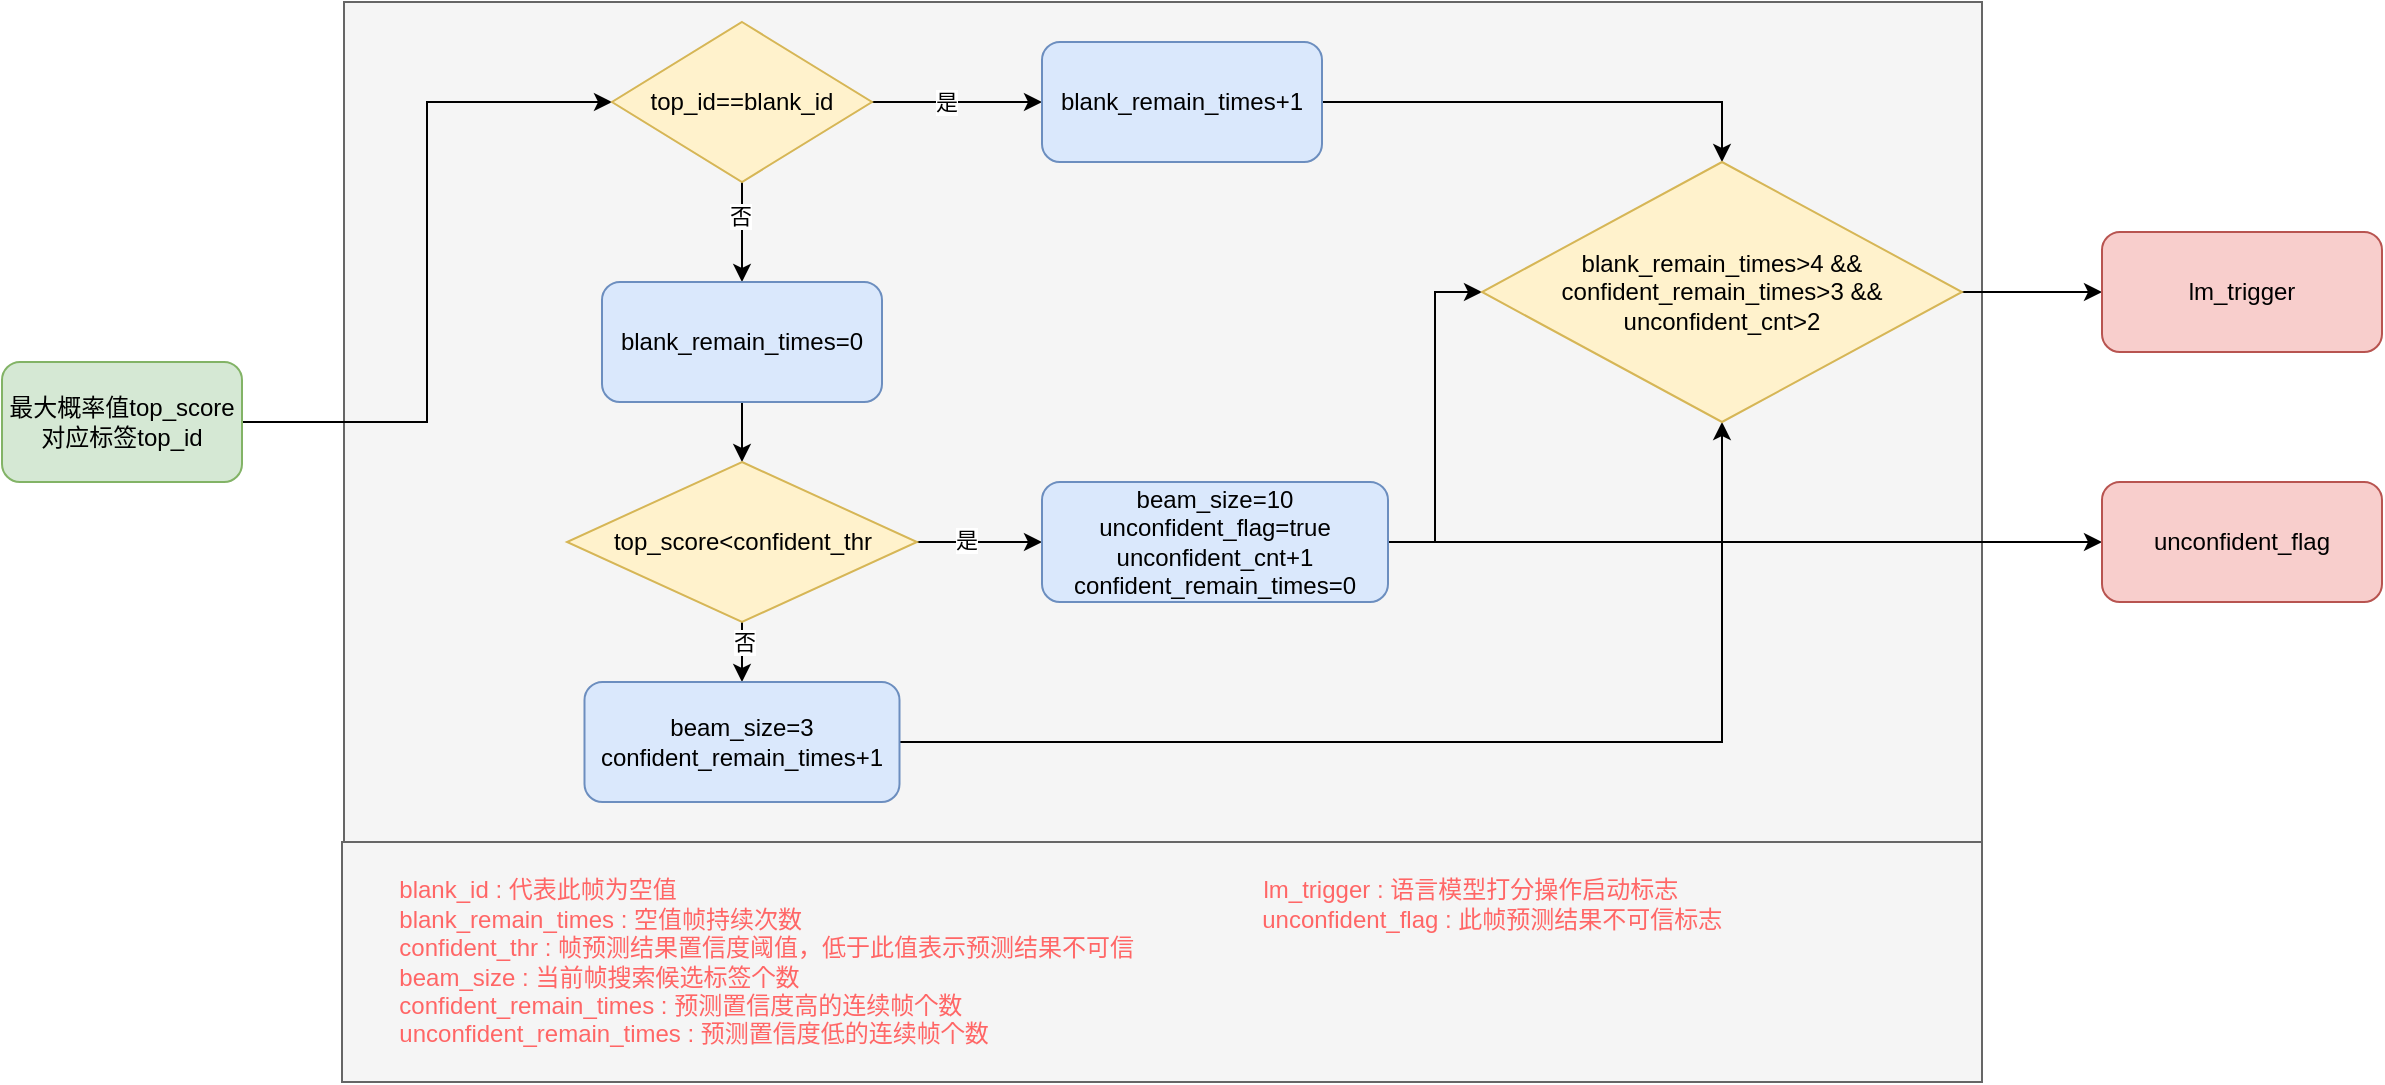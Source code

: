 <mxfile version="20.8.5" type="device" pages="3"><diagram id="PDz1o2X8g4K8-HK9xi3z" name="Page-1"><mxGraphModel dx="1247" dy="590" grid="1" gridSize="10" guides="1" tooltips="1" connect="1" arrows="1" fold="1" page="1" pageScale="1" pageWidth="827" pageHeight="1169" math="0" shadow="0"><root><mxCell id="0"/><mxCell id="1" parent="0"/><mxCell id="4uj9OZ4QqMjX-EZLKFP7-3" value="" style="rounded=0;whiteSpace=wrap;html=1;fillColor=#f5f5f5;fontColor=#333333;strokeColor=#666666;" vertex="1" parent="1"><mxGeometry x="441" width="819" height="420" as="geometry"/></mxCell><mxCell id="L5J593LK3L0rXvqqHMZ6-6" style="edgeStyle=orthogonalEdgeStyle;rounded=0;orthogonalLoop=1;jettySize=auto;html=1;exitX=1;exitY=0.5;exitDx=0;exitDy=0;entryX=0;entryY=0.5;entryDx=0;entryDy=0;" edge="1" parent="1" source="L5J593LK3L0rXvqqHMZ6-4" target="L5J593LK3L0rXvqqHMZ6-5"><mxGeometry relative="1" as="geometry"/></mxCell><mxCell id="L5J593LK3L0rXvqqHMZ6-4" value="&lt;div&gt;最大概率值top_score&lt;/div&gt;&lt;div&gt;对应标签top_id&lt;/div&gt;" style="rounded=1;whiteSpace=wrap;html=1;fillColor=#d5e8d4;strokeColor=#82b366;" vertex="1" parent="1"><mxGeometry x="270" y="180" width="120" height="60" as="geometry"/></mxCell><mxCell id="L5J593LK3L0rXvqqHMZ6-10" style="edgeStyle=orthogonalEdgeStyle;rounded=0;orthogonalLoop=1;jettySize=auto;html=1;exitX=0.5;exitY=1;exitDx=0;exitDy=0;entryX=0.5;entryY=0;entryDx=0;entryDy=0;" edge="1" parent="1" source="L5J593LK3L0rXvqqHMZ6-5" target="L5J593LK3L0rXvqqHMZ6-8"><mxGeometry relative="1" as="geometry"/></mxCell><mxCell id="L5J593LK3L0rXvqqHMZ6-12" value="否" style="edgeLabel;html=1;align=center;verticalAlign=middle;resizable=0;points=[];" vertex="1" connectable="0" parent="L5J593LK3L0rXvqqHMZ6-10"><mxGeometry x="-0.35" y="-1" relative="1" as="geometry"><mxPoint as="offset"/></mxGeometry></mxCell><mxCell id="L5J593LK3L0rXvqqHMZ6-11" style="edgeStyle=orthogonalEdgeStyle;rounded=0;orthogonalLoop=1;jettySize=auto;html=1;" edge="1" parent="1" source="L5J593LK3L0rXvqqHMZ6-5" target="L5J593LK3L0rXvqqHMZ6-9"><mxGeometry relative="1" as="geometry"/></mxCell><mxCell id="L5J593LK3L0rXvqqHMZ6-13" value="是" style="edgeLabel;html=1;align=center;verticalAlign=middle;resizable=0;points=[];" vertex="1" connectable="0" parent="L5J593LK3L0rXvqqHMZ6-11"><mxGeometry x="-0.147" relative="1" as="geometry"><mxPoint as="offset"/></mxGeometry></mxCell><mxCell id="L5J593LK3L0rXvqqHMZ6-5" value="top_id==blank_id" style="rhombus;whiteSpace=wrap;html=1;fillColor=#fff2cc;strokeColor=#d6b656;" vertex="1" parent="1"><mxGeometry x="575" y="10" width="130" height="80" as="geometry"/></mxCell><mxCell id="L5J593LK3L0rXvqqHMZ6-17" style="edgeStyle=orthogonalEdgeStyle;rounded=0;orthogonalLoop=1;jettySize=auto;html=1;exitX=0.5;exitY=1;exitDx=0;exitDy=0;entryX=0.5;entryY=0;entryDx=0;entryDy=0;" edge="1" parent="1" source="L5J593LK3L0rXvqqHMZ6-8" target="L5J593LK3L0rXvqqHMZ6-16"><mxGeometry relative="1" as="geometry"/></mxCell><mxCell id="L5J593LK3L0rXvqqHMZ6-8" value="blank_remain_times=0" style="rounded=1;whiteSpace=wrap;html=1;fillColor=#dae8fc;strokeColor=#6c8ebf;" vertex="1" parent="1"><mxGeometry x="570" y="140" width="140" height="60" as="geometry"/></mxCell><mxCell id="L5J593LK3L0rXvqqHMZ6-25" style="edgeStyle=orthogonalEdgeStyle;rounded=0;orthogonalLoop=1;jettySize=auto;html=1;exitX=1;exitY=0.5;exitDx=0;exitDy=0;entryX=0.5;entryY=0;entryDx=0;entryDy=0;" edge="1" parent="1" source="L5J593LK3L0rXvqqHMZ6-9" target="L5J593LK3L0rXvqqHMZ6-24"><mxGeometry relative="1" as="geometry"/></mxCell><mxCell id="L5J593LK3L0rXvqqHMZ6-9" value="blank_remain_times+1" style="rounded=1;whiteSpace=wrap;html=1;fillColor=#dae8fc;strokeColor=#6c8ebf;" vertex="1" parent="1"><mxGeometry x="790" y="20" width="140" height="60" as="geometry"/></mxCell><mxCell id="L5J593LK3L0rXvqqHMZ6-19" style="edgeStyle=orthogonalEdgeStyle;rounded=0;orthogonalLoop=1;jettySize=auto;html=1;exitX=1;exitY=0.5;exitDx=0;exitDy=0;entryX=0;entryY=0.5;entryDx=0;entryDy=0;" edge="1" parent="1" source="L5J593LK3L0rXvqqHMZ6-16" target="L5J593LK3L0rXvqqHMZ6-18"><mxGeometry relative="1" as="geometry"><Array as="points"><mxPoint x="790" y="270"/><mxPoint x="790" y="270"/></Array></mxGeometry></mxCell><mxCell id="L5J593LK3L0rXvqqHMZ6-20" value="是" style="edgeLabel;html=1;align=center;verticalAlign=middle;resizable=0;points=[];" vertex="1" connectable="0" parent="L5J593LK3L0rXvqqHMZ6-19"><mxGeometry x="-0.21" y="1" relative="1" as="geometry"><mxPoint as="offset"/></mxGeometry></mxCell><mxCell id="L5J593LK3L0rXvqqHMZ6-22" style="edgeStyle=orthogonalEdgeStyle;rounded=0;orthogonalLoop=1;jettySize=auto;html=1;exitX=0.5;exitY=1;exitDx=0;exitDy=0;entryX=0.5;entryY=0;entryDx=0;entryDy=0;" edge="1" parent="1" source="L5J593LK3L0rXvqqHMZ6-16" target="L5J593LK3L0rXvqqHMZ6-21"><mxGeometry relative="1" as="geometry"/></mxCell><mxCell id="L5J593LK3L0rXvqqHMZ6-23" value="否" style="edgeLabel;html=1;align=center;verticalAlign=middle;resizable=0;points=[];" vertex="1" connectable="0" parent="L5J593LK3L0rXvqqHMZ6-22"><mxGeometry x="-0.346" y="1" relative="1" as="geometry"><mxPoint as="offset"/></mxGeometry></mxCell><mxCell id="L5J593LK3L0rXvqqHMZ6-16" value="top_score&amp;lt;confident_thr" style="rhombus;whiteSpace=wrap;html=1;fillColor=#fff2cc;strokeColor=#d6b656;" vertex="1" parent="1"><mxGeometry x="552.5" y="230" width="175" height="80" as="geometry"/></mxCell><mxCell id="L5J593LK3L0rXvqqHMZ6-26" style="edgeStyle=orthogonalEdgeStyle;rounded=0;orthogonalLoop=1;jettySize=auto;html=1;entryX=0;entryY=0.5;entryDx=0;entryDy=0;" edge="1" parent="1" source="L5J593LK3L0rXvqqHMZ6-18" target="L5J593LK3L0rXvqqHMZ6-24"><mxGeometry relative="1" as="geometry"/></mxCell><mxCell id="L5J593LK3L0rXvqqHMZ6-31" style="edgeStyle=orthogonalEdgeStyle;rounded=0;orthogonalLoop=1;jettySize=auto;html=1;exitX=1;exitY=0.5;exitDx=0;exitDy=0;entryX=0;entryY=0.5;entryDx=0;entryDy=0;" edge="1" parent="1" source="L5J593LK3L0rXvqqHMZ6-18" target="L5J593LK3L0rXvqqHMZ6-30"><mxGeometry relative="1" as="geometry"/></mxCell><mxCell id="L5J593LK3L0rXvqqHMZ6-18" value="&lt;div&gt;beam_size=10&lt;/div&gt;&lt;div&gt;unconfident_flag=true&lt;/div&gt;&lt;div&gt;unconfident_cnt+1&lt;br&gt;&lt;/div&gt;&lt;div&gt;confident_remain_times=0&lt;/div&gt;" style="rounded=1;whiteSpace=wrap;html=1;fillColor=#dae8fc;strokeColor=#6c8ebf;" vertex="1" parent="1"><mxGeometry x="790" y="240" width="173" height="60" as="geometry"/></mxCell><mxCell id="L5J593LK3L0rXvqqHMZ6-27" style="edgeStyle=orthogonalEdgeStyle;rounded=0;orthogonalLoop=1;jettySize=auto;html=1;entryX=0.5;entryY=1;entryDx=0;entryDy=0;" edge="1" parent="1" source="L5J593LK3L0rXvqqHMZ6-21" target="L5J593LK3L0rXvqqHMZ6-24"><mxGeometry relative="1" as="geometry"/></mxCell><mxCell id="L5J593LK3L0rXvqqHMZ6-21" value="&lt;div&gt;beam_size=3&lt;/div&gt;&lt;div&gt;confident_remain_times+1&lt;/div&gt;" style="rounded=1;whiteSpace=wrap;html=1;fillColor=#dae8fc;strokeColor=#6c8ebf;" vertex="1" parent="1"><mxGeometry x="561.25" y="340" width="157.5" height="60" as="geometry"/></mxCell><mxCell id="L5J593LK3L0rXvqqHMZ6-29" style="edgeStyle=orthogonalEdgeStyle;rounded=0;orthogonalLoop=1;jettySize=auto;html=1;exitX=1;exitY=0.5;exitDx=0;exitDy=0;" edge="1" parent="1" source="L5J593LK3L0rXvqqHMZ6-24" target="L5J593LK3L0rXvqqHMZ6-28"><mxGeometry relative="1" as="geometry"/></mxCell><mxCell id="L5J593LK3L0rXvqqHMZ6-24" value="&lt;div&gt;blank_remain_times&amp;gt;4 &amp;amp;&amp;amp;&lt;/div&gt;&lt;div&gt;confident_remain_times&amp;gt;3 &amp;amp;&amp;amp;&lt;/div&gt;&lt;div&gt;unconfident_cnt&amp;gt;2&lt;br&gt;&lt;/div&gt;" style="rhombus;whiteSpace=wrap;html=1;fillColor=#fff2cc;strokeColor=#d6b656;" vertex="1" parent="1"><mxGeometry x="1010" y="80" width="240" height="130" as="geometry"/></mxCell><mxCell id="L5J593LK3L0rXvqqHMZ6-28" value="lm_trigger" style="rounded=1;whiteSpace=wrap;html=1;fillColor=#f8cecc;strokeColor=#b85450;" vertex="1" parent="1"><mxGeometry x="1320" y="115" width="140" height="60" as="geometry"/></mxCell><mxCell id="L5J593LK3L0rXvqqHMZ6-30" value="unconfident_flag" style="rounded=1;whiteSpace=wrap;html=1;fillColor=#f8cecc;strokeColor=#b85450;" vertex="1" parent="1"><mxGeometry x="1320" y="240" width="140" height="60" as="geometry"/></mxCell><mxCell id="L5J593LK3L0rXvqqHMZ6-32" value="&lt;div align=&quot;left&quot;&gt;&lt;font color=&quot;#FF6666&quot;&gt;&lt;span style=&quot;white-space: pre;&quot;&gt;&#9;&lt;/span&gt;blank_id : 代表此帧为空值&amp;nbsp;&amp;nbsp;&amp;nbsp;&amp;nbsp;&amp;nbsp;&amp;nbsp;&amp;nbsp;&amp;nbsp;&amp;nbsp;&amp;nbsp;&amp;nbsp;&amp;nbsp;&amp;nbsp;&amp;nbsp;&amp;nbsp;&amp;nbsp;&amp;nbsp;&amp;nbsp;&amp;nbsp;&amp;nbsp;&amp;nbsp;&amp;nbsp;&amp;nbsp;&amp;nbsp;&amp;nbsp;&amp;nbsp;&amp;nbsp;&amp;nbsp;&amp;nbsp;&amp;nbsp;&amp;nbsp;&amp;nbsp;&amp;nbsp;&amp;nbsp;&amp;nbsp;&amp;nbsp;&amp;nbsp;&amp;nbsp;&amp;nbsp;&amp;nbsp;&amp;nbsp;&amp;nbsp;&amp;nbsp;&amp;nbsp;&amp;nbsp;&amp;nbsp;&amp;nbsp;&amp;nbsp;&amp;nbsp;&amp;nbsp;&amp;nbsp;&amp;nbsp;&amp;nbsp;&amp;nbsp;&amp;nbsp;&amp;nbsp;&amp;nbsp;&amp;nbsp;&amp;nbsp;&amp;nbsp;&amp;nbsp;&amp;nbsp;&amp;nbsp;&amp;nbsp;&amp;nbsp;&amp;nbsp;&amp;nbsp;&amp;nbsp;&amp;nbsp;&amp;nbsp;&amp;nbsp;&amp;nbsp;&amp;nbsp;&amp;nbsp;&amp;nbsp;&amp;nbsp;&amp;nbsp;&amp;nbsp;&amp;nbsp;&amp;nbsp;&amp;nbsp;&amp;nbsp;&amp;nbsp;&amp;nbsp;&amp;nbsp;&amp;nbsp;&amp;nbsp; lm_trigger : 语言模型打分操作启动标志&lt;/font&gt;&lt;/div&gt;&lt;div align=&quot;left&quot;&gt;&lt;font color=&quot;#FF6666&quot;&gt;&lt;span style=&quot;white-space: pre;&quot;&gt;&#9;&lt;/span&gt;blank_remain_times : 空值帧持续次数&amp;nbsp;&amp;nbsp;&amp;nbsp;&amp;nbsp;&amp;nbsp;&amp;nbsp;&amp;nbsp;&amp;nbsp;&amp;nbsp;&amp;nbsp;&amp;nbsp;&amp;nbsp;&amp;nbsp;&amp;nbsp;&amp;nbsp;&amp;nbsp;&amp;nbsp;&amp;nbsp;&amp;nbsp;&amp;nbsp;&amp;nbsp;&amp;nbsp;&amp;nbsp;&amp;nbsp;&amp;nbsp;&amp;nbsp;&amp;nbsp;&amp;nbsp;&amp;nbsp;&amp;nbsp;&amp;nbsp;&amp;nbsp;&amp;nbsp;&amp;nbsp;&amp;nbsp;&amp;nbsp;&amp;nbsp;&amp;nbsp;&amp;nbsp;&amp;nbsp;&amp;nbsp;&amp;nbsp;&amp;nbsp;&amp;nbsp;&amp;nbsp;&amp;nbsp;&amp;nbsp;&amp;nbsp;&amp;nbsp;&amp;nbsp;&amp;nbsp;&amp;nbsp;&amp;nbsp;&amp;nbsp;&amp;nbsp;&amp;nbsp;&amp;nbsp;&amp;nbsp;&amp;nbsp;&amp;nbsp;&amp;nbsp;&amp;nbsp;&amp;nbsp;&amp;nbsp;&amp;nbsp;&amp;nbsp;&amp;nbsp;&amp;nbsp; unconfident_flag : 此帧预测结果不可信标志&lt;br&gt;&lt;/font&gt;&lt;/div&gt;&lt;div align=&quot;left&quot;&gt;&lt;font color=&quot;#FF6666&quot;&gt;&lt;span style=&quot;white-space: pre;&quot;&gt;&#9;&lt;/span&gt;confident_thr : 帧预测结果置信度阈值，低于此值表示预测结果不可信&lt;/font&gt;&lt;/div&gt;&lt;div align=&quot;left&quot;&gt;&lt;font color=&quot;#FF6666&quot;&gt;&lt;span style=&quot;white-space: pre;&quot;&gt;&#9;&lt;/span&gt;beam_size : 当前帧搜索候选标签个数&lt;/font&gt;&lt;/div&gt;&lt;div align=&quot;left&quot;&gt;&lt;font color=&quot;#FF6666&quot;&gt;&lt;span style=&quot;white-space: pre;&quot;&gt;&#9;&lt;/span&gt;confident_remain_times : 预测置信度高的连续帧个数&lt;/font&gt;&lt;/div&gt;&lt;div align=&quot;left&quot;&gt;&lt;font color=&quot;#FF6666&quot;&gt;&lt;span style=&quot;white-space: pre;&quot;&gt;&#9;&lt;/span&gt;unconfident_remain_times : 预测置信度低的连续帧个数&lt;br&gt;&lt;/font&gt; &lt;/div&gt;" style="text;html=1;strokeColor=#666666;fillColor=#f5f5f5;align=left;verticalAlign=middle;whiteSpace=wrap;rounded=0;fontColor=#333333;" vertex="1" parent="1"><mxGeometry x="440" y="420" width="820" height="120" as="geometry"/></mxCell></root></mxGraphModel></diagram><diagram id="_RbqZdzndg4VtLTRG71p" name="Page-2"><mxGraphModel dx="2514" dy="798" grid="1" gridSize="10" guides="1" tooltips="1" connect="1" arrows="1" fold="1" page="1" pageScale="1" pageWidth="827" pageHeight="1169" math="0" shadow="0"><root><mxCell id="0"/><mxCell id="1" parent="0"/><mxCell id="NLrEDPC5dHVvIVc8vqkC-7" style="edgeStyle=orthogonalEdgeStyle;rounded=0;orthogonalLoop=1;jettySize=auto;html=1;" edge="1" parent="1" source="NLrEDPC5dHVvIVc8vqkC-8" target="NLrEDPC5dHVvIVc8vqkC-10"><mxGeometry relative="1" as="geometry"/></mxCell><mxCell id="NLrEDPC5dHVvIVc8vqkC-8" value="&lt;div&gt;CTC 似然分布&lt;/div&gt;&lt;div&gt;（帧级别）&lt;br&gt;&lt;/div&gt;" style="rounded=1;whiteSpace=wrap;html=1;fillColor=#d5e8d4;strokeColor=#82b366;" vertex="1" parent="1"><mxGeometry x="-610" y="30" width="120" height="60" as="geometry"/></mxCell><mxCell id="P08XOlWVe7pLrQNjIj9t-1" style="edgeStyle=orthogonalEdgeStyle;rounded=0;orthogonalLoop=1;jettySize=auto;html=1;exitX=0.5;exitY=1;exitDx=0;exitDy=0;entryX=0.5;entryY=0;entryDx=0;entryDy=0;fontColor=#33001A;" edge="1" parent="1" source="NLrEDPC5dHVvIVc8vqkC-10" target="NLrEDPC5dHVvIVc8vqkC-12"><mxGeometry relative="1" as="geometry"/></mxCell><mxCell id="NLrEDPC5dHVvIVc8vqkC-10" value="topK提取" style="rounded=1;whiteSpace=wrap;html=1;fillColor=#dae8fc;strokeColor=#6c8ebf;" vertex="1" parent="1"><mxGeometry x="-610" y="130" width="120" height="60" as="geometry"/></mxCell><mxCell id="NLrEDPC5dHVvIVc8vqkC-11" style="edgeStyle=orthogonalEdgeStyle;rounded=0;orthogonalLoop=1;jettySize=auto;html=1;exitX=1;exitY=0.5;exitDx=0;exitDy=0;entryX=0;entryY=0.5;entryDx=0;entryDy=0;fontColor=#33001A;" edge="1" parent="1" source="NLrEDPC5dHVvIVc8vqkC-12" target="NLrEDPC5dHVvIVc8vqkC-18"><mxGeometry relative="1" as="geometry"/></mxCell><mxCell id="NLrEDPC5dHVvIVc8vqkC-12" value="&lt;div&gt;最大概率值top_score&lt;/div&gt;&lt;div&gt;对应标签top_id&lt;/div&gt;" style="rounded=1;whiteSpace=wrap;html=1;fillColor=#dae8fc;strokeColor=#6c8ebf;" vertex="1" parent="1"><mxGeometry x="-610" y="230" width="120" height="60" as="geometry"/></mxCell><mxCell id="NLrEDPC5dHVvIVc8vqkC-21" style="edgeStyle=orthogonalEdgeStyle;rounded=0;orthogonalLoop=1;jettySize=auto;html=1;exitX=1;exitY=0.5;exitDx=0;exitDy=0;entryX=0;entryY=0.5;entryDx=0;entryDy=0;fontColor=#33001A;" edge="1" parent="1" source="NLrEDPC5dHVvIVc8vqkC-14" target="NLrEDPC5dHVvIVc8vqkC-20"><mxGeometry relative="1" as="geometry"/></mxCell><mxCell id="NLrEDPC5dHVvIVc8vqkC-14" value="unconfident_flag" style="rounded=1;whiteSpace=wrap;html=1;fillColor=#dae8fc;strokeColor=#6c8ebf;" vertex="1" parent="1"><mxGeometry x="-183" y="50" width="140" height="60" as="geometry"/></mxCell><mxCell id="NLrEDPC5dHVvIVc8vqkC-16" style="edgeStyle=orthogonalEdgeStyle;rounded=0;orthogonalLoop=1;jettySize=auto;html=1;exitX=1;exitY=0.5;exitDx=0;exitDy=0;entryX=0;entryY=0.5;entryDx=0;entryDy=0;fontColor=#33001A;" edge="1" parent="1" source="NLrEDPC5dHVvIVc8vqkC-18" target="NLrEDPC5dHVvIVc8vqkC-14"><mxGeometry relative="1" as="geometry"/></mxCell><mxCell id="NLrEDPC5dHVvIVc8vqkC-17" style="edgeStyle=orthogonalEdgeStyle;rounded=0;orthogonalLoop=1;jettySize=auto;html=1;exitX=1;exitY=0.5;exitDx=0;exitDy=0;entryX=0;entryY=0.5;entryDx=0;entryDy=0;fontColor=#33001A;" edge="1" parent="1" source="NLrEDPC5dHVvIVc8vqkC-18" target="NLrEDPC5dHVvIVc8vqkC-19"><mxGeometry relative="1" as="geometry"/></mxCell><mxCell id="NLrEDPC5dHVvIVc8vqkC-25" style="edgeStyle=orthogonalEdgeStyle;rounded=0;orthogonalLoop=1;jettySize=auto;html=1;exitX=0.5;exitY=1;exitDx=0;exitDy=0;entryX=0;entryY=0.5;entryDx=0;entryDy=0;fontColor=#33001A;" edge="1" parent="1" source="NLrEDPC5dHVvIVc8vqkC-18" target="NLrEDPC5dHVvIVc8vqkC-24"><mxGeometry relative="1" as="geometry"/></mxCell><mxCell id="NLrEDPC5dHVvIVc8vqkC-18" value="&lt;div&gt;&lt;font color=&quot;#33001A&quot;&gt;语言模型启动&lt;/font&gt;&lt;/div&gt;&lt;div&gt;&lt;font color=&quot;#33001A&quot;&gt;检测模块&lt;/font&gt;&lt;/div&gt;" style="rounded=0;whiteSpace=wrap;html=1;fillColor=#e1d5e7;strokeColor=#9673a6;" vertex="1" parent="1"><mxGeometry x="-390" y="130" width="120" height="60" as="geometry"/></mxCell><mxCell id="NLrEDPC5dHVvIVc8vqkC-22" style="edgeStyle=orthogonalEdgeStyle;rounded=0;orthogonalLoop=1;jettySize=auto;html=1;exitX=1;exitY=0.5;exitDx=0;exitDy=0;fontColor=#33001A;" edge="1" parent="1" source="NLrEDPC5dHVvIVc8vqkC-19" target="NLrEDPC5dHVvIVc8vqkC-20"><mxGeometry relative="1" as="geometry"/></mxCell><mxCell id="NLrEDPC5dHVvIVc8vqkC-19" value="beam_size" style="rounded=1;whiteSpace=wrap;html=1;fillColor=#dae8fc;strokeColor=#6c8ebf;" vertex="1" parent="1"><mxGeometry x="-183" y="130" width="140" height="60" as="geometry"/></mxCell><mxCell id="NLrEDPC5dHVvIVc8vqkC-29" style="edgeStyle=orthogonalEdgeStyle;rounded=0;orthogonalLoop=1;jettySize=auto;html=1;fontColor=#33001A;exitX=0.5;exitY=1;exitDx=0;exitDy=0;" edge="1" parent="1" source="NLrEDPC5dHVvIVc8vqkC-20" target="NLrEDPC5dHVvIVc8vqkC-24"><mxGeometry relative="1" as="geometry"/></mxCell><mxCell id="NLrEDPC5dHVvIVc8vqkC-20" value="prefix_beam_search" style="rounded=1;whiteSpace=wrap;html=1;fillColor=#dae8fc;strokeColor=#6c8ebf;" vertex="1" parent="1"><mxGeometry x="50" y="130" width="120" height="60" as="geometry"/></mxCell><mxCell id="NLrEDPC5dHVvIVc8vqkC-31" style="edgeStyle=orthogonalEdgeStyle;rounded=0;orthogonalLoop=1;jettySize=auto;html=1;exitX=0.5;exitY=1;exitDx=0;exitDy=0;entryX=0.5;entryY=0;entryDx=0;entryDy=0;fontColor=#33001A;" edge="1" parent="1" source="NLrEDPC5dHVvIVc8vqkC-24" target="NLrEDPC5dHVvIVc8vqkC-26"><mxGeometry relative="1" as="geometry"/></mxCell><mxCell id="NLrEDPC5dHVvIVc8vqkC-32" value="是" style="edgeLabel;html=1;align=center;verticalAlign=middle;resizable=0;points=[];fontColor=#33001A;" vertex="1" connectable="0" parent="NLrEDPC5dHVvIVc8vqkC-31"><mxGeometry x="-0.2" y="-1" relative="1" as="geometry"><mxPoint as="offset"/></mxGeometry></mxCell><mxCell id="NLrEDPC5dHVvIVc8vqkC-34" style="edgeStyle=orthogonalEdgeStyle;rounded=0;orthogonalLoop=1;jettySize=auto;html=1;exitX=1;exitY=0.5;exitDx=0;exitDy=0;fontColor=#33001A;" edge="1" parent="1" source="NLrEDPC5dHVvIVc8vqkC-24" target="NLrEDPC5dHVvIVc8vqkC-37"><mxGeometry relative="1" as="geometry"/></mxCell><mxCell id="NLrEDPC5dHVvIVc8vqkC-35" value="否" style="edgeLabel;html=1;align=center;verticalAlign=middle;resizable=0;points=[];fontColor=#33001A;" vertex="1" connectable="0" parent="NLrEDPC5dHVvIVc8vqkC-34"><mxGeometry x="-0.285" y="2" relative="1" as="geometry"><mxPoint as="offset"/></mxGeometry></mxCell><mxCell id="NLrEDPC5dHVvIVc8vqkC-24" value="lm_trigger" style="rhombus;whiteSpace=wrap;html=1;fillColor=#fff2cc;strokeColor=#d6b656;" vertex="1" parent="1"><mxGeometry x="-260" y="260" width="80" height="80" as="geometry"/></mxCell><mxCell id="NLrEDPC5dHVvIVc8vqkC-36" style="edgeStyle=orthogonalEdgeStyle;rounded=0;orthogonalLoop=1;jettySize=auto;html=1;exitX=1;exitY=0.5;exitDx=0;exitDy=0;entryX=0.5;entryY=1;entryDx=0;entryDy=0;fontColor=#33001A;" edge="1" parent="1" source="NLrEDPC5dHVvIVc8vqkC-26" target="NLrEDPC5dHVvIVc8vqkC-33"><mxGeometry relative="1" as="geometry"/></mxCell><mxCell id="NLrEDPC5dHVvIVc8vqkC-26" value="&lt;div&gt;&lt;font color=&quot;#33001A&quot;&gt;语言模型打分&lt;/font&gt;&lt;/div&gt;&lt;div&gt;&lt;font color=&quot;#33001A&quot;&gt;筛选模块&lt;br&gt;&lt;/font&gt;&lt;/div&gt;" style="rounded=0;whiteSpace=wrap;html=1;fillColor=#e1d5e7;strokeColor=#9673a6;" vertex="1" parent="1"><mxGeometry x="-280" y="380" width="120" height="60" as="geometry"/></mxCell><mxCell id="NLrEDPC5dHVvIVc8vqkC-33" value="N-best结果" style="rounded=1;whiteSpace=wrap;html=1;fillColor=#f8cecc;strokeColor=#b85450;" vertex="1" parent="1"><mxGeometry x="50" y="270" width="120" height="60" as="geometry"/></mxCell><mxCell id="NLrEDPC5dHVvIVc8vqkC-38" style="edgeStyle=orthogonalEdgeStyle;rounded=0;orthogonalLoop=1;jettySize=auto;html=1;exitX=1;exitY=0.5;exitDx=0;exitDy=0;fontColor=#33001A;" edge="1" parent="1" source="NLrEDPC5dHVvIVc8vqkC-37" target="NLrEDPC5dHVvIVc8vqkC-33"><mxGeometry relative="1" as="geometry"/></mxCell><mxCell id="NLrEDPC5dHVvIVc8vqkC-37" value="topN截取" style="rounded=1;whiteSpace=wrap;html=1;fillColor=#dae8fc;strokeColor=#6c8ebf;" vertex="1" parent="1"><mxGeometry x="-120" y="270" width="120" height="60" as="geometry"/></mxCell></root></mxGraphModel></diagram><diagram id="pQHeo53T0DejZUWnGUb8" name="Page-3"><mxGraphModel dx="1434" dy="678" grid="1" gridSize="10" guides="1" tooltips="1" connect="1" arrows="1" fold="1" page="1" pageScale="1" pageWidth="827" pageHeight="1169" math="0" shadow="0"><root><mxCell id="0"/><mxCell id="1" parent="0"/><mxCell id="45UEsTqTS7B1j9sCrjXE-1" value="" style="rounded=0;whiteSpace=wrap;html=1;fontColor=#333333;fillColor=#f5f5f5;strokeColor=#666666;" vertex="1" parent="1"><mxGeometry x="240" y="130" width="730" height="450" as="geometry"/></mxCell><mxCell id="MkTpF42nIx2Bbu7AjMUQ-5" style="edgeStyle=orthogonalEdgeStyle;rounded=0;orthogonalLoop=1;jettySize=auto;html=1;exitX=1;exitY=0.5;exitDx=0;exitDy=0;fontColor=#33001A;" edge="1" parent="1" source="MkTpF42nIx2Bbu7AjMUQ-1" target="MkTpF42nIx2Bbu7AjMUQ-3"><mxGeometry relative="1" as="geometry"/></mxCell><mxCell id="00KoAW8fVTlIQuRmR6-Z-3" style="edgeStyle=orthogonalEdgeStyle;rounded=0;orthogonalLoop=1;jettySize=auto;html=1;exitX=1;exitY=0.5;exitDx=0;exitDy=0;fontColor=#33001A;entryX=0;entryY=0.5;entryDx=0;entryDy=0;" edge="1" parent="1" source="MkTpF42nIx2Bbu7AjMUQ-1" target="MkTpF42nIx2Bbu7AjMUQ-7"><mxGeometry relative="1" as="geometry"><mxPoint x="490" y="370" as="targetPoint"/><Array as="points"><mxPoint x="230" y="310"/><mxPoint x="230" y="360"/><mxPoint x="650" y="360"/><mxPoint x="650" y="400"/></Array></mxGeometry></mxCell><mxCell id="MkTpF42nIx2Bbu7AjMUQ-1" value="&lt;div&gt;prefix beam search&lt;/div&gt;&lt;div&gt;输出候选序列&lt;/div&gt;" style="rounded=1;whiteSpace=wrap;html=1;fillColor=#d5e8d4;strokeColor=#82b366;" vertex="1" parent="1"><mxGeometry x="100" y="280" width="120" height="60" as="geometry"/></mxCell><mxCell id="MkTpF42nIx2Bbu7AjMUQ-3" value="&lt;div&gt;id序列转化为文本序列&lt;/div&gt;" style="rounded=1;whiteSpace=wrap;html=1;fillColor=#dae8fc;strokeColor=#6c8ebf;" vertex="1" parent="1"><mxGeometry x="250" y="280" width="220" height="60" as="geometry"/></mxCell><mxCell id="MkTpF42nIx2Bbu7AjMUQ-6" style="edgeStyle=orthogonalEdgeStyle;rounded=0;orthogonalLoop=1;jettySize=auto;html=1;exitX=0.5;exitY=1;exitDx=0;exitDy=0;entryX=0.5;entryY=0;entryDx=0;entryDy=0;fontColor=#33001A;" edge="1" parent="1" source="MkTpF42nIx2Bbu7AjMUQ-4" target="MkTpF42nIx2Bbu7AjMUQ-3"><mxGeometry relative="1" as="geometry"/></mxCell><mxCell id="MkTpF42nIx2Bbu7AjMUQ-4" value="语音识别模型词典" style="rounded=1;whiteSpace=wrap;html=1;fillColor=#fff2cc;strokeColor=#d6b656;" vertex="1" parent="1"><mxGeometry x="300" y="170" width="120" height="60" as="geometry"/></mxCell><mxCell id="MkTpF42nIx2Bbu7AjMUQ-18" style="edgeStyle=orthogonalEdgeStyle;rounded=0;orthogonalLoop=1;jettySize=auto;html=1;entryX=0.5;entryY=1;entryDx=0;entryDy=0;fontColor=#33001A;" edge="1" parent="1" source="MkTpF42nIx2Bbu7AjMUQ-7" target="MkTpF42nIx2Bbu7AjMUQ-13"><mxGeometry relative="1" as="geometry"/></mxCell><mxCell id="MkTpF42nIx2Bbu7AjMUQ-20" style="edgeStyle=orthogonalEdgeStyle;rounded=0;orthogonalLoop=1;jettySize=auto;html=1;fontColor=#33001A;" edge="1" parent="1" source="MkTpF42nIx2Bbu7AjMUQ-7" target="MkTpF42nIx2Bbu7AjMUQ-17"><mxGeometry relative="1" as="geometry"/></mxCell><mxCell id="MkTpF42nIx2Bbu7AjMUQ-7" value="不确信帧index" style="rounded=1;whiteSpace=wrap;html=1;fillColor=#e1d5e7;strokeColor=#9673a6;" vertex="1" parent="1"><mxGeometry x="670" y="370" width="120" height="60" as="geometry"/></mxCell><mxCell id="MkTpF42nIx2Bbu7AjMUQ-12" style="edgeStyle=orthogonalEdgeStyle;rounded=0;orthogonalLoop=1;jettySize=auto;html=1;entryX=0.5;entryY=0;entryDx=0;entryDy=0;fontColor=#33001A;" edge="1" parent="1" source="MkTpF42nIx2Bbu7AjMUQ-8" target="MkTpF42nIx2Bbu7AjMUQ-10"><mxGeometry relative="1" as="geometry"/></mxCell><mxCell id="MkTpF42nIx2Bbu7AjMUQ-8" value="&lt;div&gt;Kenlm n-gram&lt;/div&gt;&lt;div&gt;语言模型&lt;br&gt;&lt;/div&gt;" style="rounded=1;whiteSpace=wrap;html=1;fillColor=#fff2cc;strokeColor=#d6b656;" vertex="1" parent="1"><mxGeometry x="510" y="170" width="120" height="60" as="geometry"/></mxCell><mxCell id="MkTpF42nIx2Bbu7AjMUQ-21" style="edgeStyle=orthogonalEdgeStyle;rounded=0;orthogonalLoop=1;jettySize=auto;html=1;exitX=0.5;exitY=1;exitDx=0;exitDy=0;fontColor=#33001A;" edge="1" parent="1" source="MkTpF42nIx2Bbu7AjMUQ-9" target="MkTpF42nIx2Bbu7AjMUQ-19"><mxGeometry relative="1" as="geometry"/></mxCell><mxCell id="MkTpF42nIx2Bbu7AjMUQ-9" value="&lt;div&gt;Bert&lt;br&gt;&lt;/div&gt;&lt;div&gt;语言模型&lt;br&gt;&lt;/div&gt;" style="rounded=1;whiteSpace=wrap;html=1;fillColor=#fff2cc;strokeColor=#d6b656;" vertex="1" parent="1"><mxGeometry x="510" y="370" width="120" height="60" as="geometry"/></mxCell><mxCell id="MkTpF42nIx2Bbu7AjMUQ-14" style="edgeStyle=orthogonalEdgeStyle;rounded=0;orthogonalLoop=1;jettySize=auto;html=1;fontColor=#33001A;" edge="1" parent="1" source="MkTpF42nIx2Bbu7AjMUQ-10" target="MkTpF42nIx2Bbu7AjMUQ-13"><mxGeometry relative="1" as="geometry"/></mxCell><mxCell id="MkTpF42nIx2Bbu7AjMUQ-10" value="ngram词得分计算" style="rounded=1;whiteSpace=wrap;html=1;fillColor=#dae8fc;strokeColor=#6c8ebf;" vertex="1" parent="1"><mxGeometry x="510" y="280" width="120" height="60" as="geometry"/></mxCell><mxCell id="MkTpF42nIx2Bbu7AjMUQ-11" value="" style="edgeStyle=orthogonalEdgeStyle;rounded=0;orthogonalLoop=1;jettySize=auto;html=1;fontColor=#33001A;" edge="1" parent="1" source="MkTpF42nIx2Bbu7AjMUQ-3" target="MkTpF42nIx2Bbu7AjMUQ-10"><mxGeometry relative="1" as="geometry"/></mxCell><mxCell id="MkTpF42nIx2Bbu7AjMUQ-23" style="edgeStyle=orthogonalEdgeStyle;rounded=0;orthogonalLoop=1;jettySize=auto;html=1;entryX=0;entryY=0.5;entryDx=0;entryDy=0;fontColor=#33001A;" edge="1" parent="1" source="MkTpF42nIx2Bbu7AjMUQ-13" target="MkTpF42nIx2Bbu7AjMUQ-16"><mxGeometry relative="1" as="geometry"/></mxCell><mxCell id="MkTpF42nIx2Bbu7AjMUQ-13" value="序列得分计算" style="rounded=1;whiteSpace=wrap;html=1;fillColor=#dae8fc;strokeColor=#6c8ebf;" vertex="1" parent="1"><mxGeometry x="670" y="280" width="120" height="60" as="geometry"/></mxCell><mxCell id="MkTpF42nIx2Bbu7AjMUQ-22" style="edgeStyle=orthogonalEdgeStyle;rounded=0;orthogonalLoop=1;jettySize=auto;html=1;entryX=-0.008;entryY=0.617;entryDx=0;entryDy=0;entryPerimeter=0;fontColor=#33001A;" edge="1" parent="1" source="MkTpF42nIx2Bbu7AjMUQ-16" target="MkTpF42nIx2Bbu7AjMUQ-19"><mxGeometry relative="1" as="geometry"><Array as="points"><mxPoint x="890" y="450"/><mxPoint x="490" y="450"/><mxPoint x="490" y="507"/></Array></mxGeometry></mxCell><mxCell id="MkTpF42nIx2Bbu7AjMUQ-16" value="top2N筛选" style="rounded=1;whiteSpace=wrap;html=1;fillColor=#dae8fc;strokeColor=#6c8ebf;" vertex="1" parent="1"><mxGeometry x="830" y="280" width="120" height="60" as="geometry"/></mxCell><mxCell id="uRqXat1oB8LGCyqqJffp-3" style="edgeStyle=orthogonalEdgeStyle;rounded=0;orthogonalLoop=1;jettySize=auto;html=1;exitX=1;exitY=0.5;exitDx=0;exitDy=0;fontColor=#33001A;" edge="1" parent="1" source="MkTpF42nIx2Bbu7AjMUQ-17" target="uRqXat1oB8LGCyqqJffp-1"><mxGeometry relative="1" as="geometry"/></mxCell><mxCell id="MkTpF42nIx2Bbu7AjMUQ-17" value="序列得分计算" style="rounded=1;whiteSpace=wrap;html=1;fillColor=#dae8fc;strokeColor=#6c8ebf;" vertex="1" parent="1"><mxGeometry x="670" y="470" width="120" height="60" as="geometry"/></mxCell><mxCell id="uRqXat1oB8LGCyqqJffp-2" style="edgeStyle=orthogonalEdgeStyle;rounded=0;orthogonalLoop=1;jettySize=auto;html=1;exitX=1;exitY=0.5;exitDx=0;exitDy=0;fontColor=#33001A;" edge="1" parent="1" source="MkTpF42nIx2Bbu7AjMUQ-19" target="MkTpF42nIx2Bbu7AjMUQ-17"><mxGeometry relative="1" as="geometry"/></mxCell><mxCell id="MkTpF42nIx2Bbu7AjMUQ-19" value="bert词得分计算" style="rounded=1;whiteSpace=wrap;html=1;fillColor=#dae8fc;strokeColor=#6c8ebf;" vertex="1" parent="1"><mxGeometry x="510" y="470" width="120" height="60" as="geometry"/></mxCell><mxCell id="00KoAW8fVTlIQuRmR6-Z-2" style="edgeStyle=orthogonalEdgeStyle;rounded=0;orthogonalLoop=1;jettySize=auto;html=1;exitX=1;exitY=0.5;exitDx=0;exitDy=0;entryX=0;entryY=0.5;entryDx=0;entryDy=0;fontColor=#33001A;" edge="1" parent="1" source="uRqXat1oB8LGCyqqJffp-1" target="00KoAW8fVTlIQuRmR6-Z-1"><mxGeometry relative="1" as="geometry"/></mxCell><mxCell id="uRqXat1oB8LGCyqqJffp-1" value="topN筛选" style="rounded=1;whiteSpace=wrap;html=1;fillColor=#dae8fc;strokeColor=#6c8ebf;" vertex="1" parent="1"><mxGeometry x="830" y="470" width="120" height="60" as="geometry"/></mxCell><mxCell id="00KoAW8fVTlIQuRmR6-Z-1" value="N-best结果" style="rounded=1;whiteSpace=wrap;html=1;fillColor=#f8cecc;strokeColor=#b85450;" vertex="1" parent="1"><mxGeometry x="990" y="470" width="120" height="60" as="geometry"/></mxCell></root></mxGraphModel></diagram></mxfile>